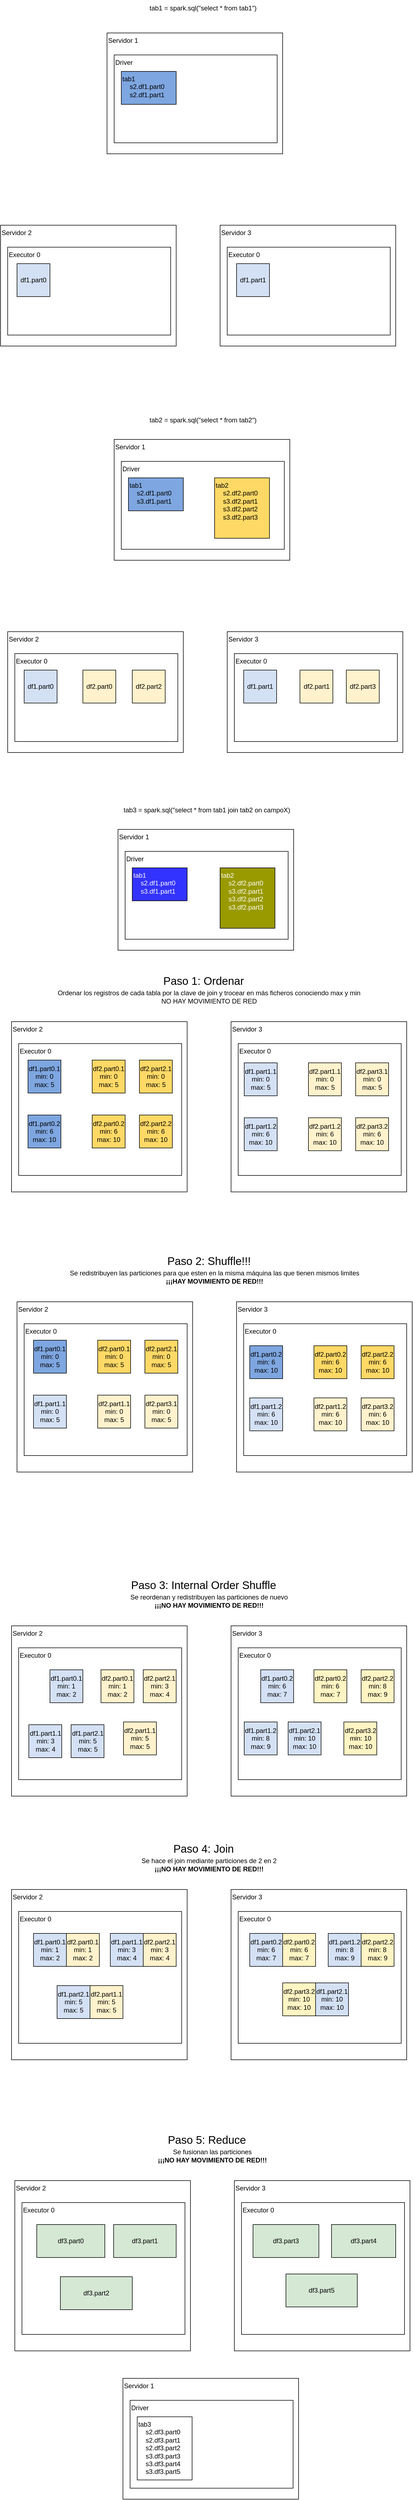 <mxfile version="17.2.1" type="github">
  <diagram id="_XrspDm4CT6pKrm3N8ds" name="Page-1">
    <mxGraphModel dx="1422" dy="762" grid="0" gridSize="10" guides="1" tooltips="1" connect="1" arrows="1" fold="1" page="1" pageScale="1" pageWidth="827" pageHeight="1169" math="0" shadow="0">
      <root>
        <mxCell id="0" />
        <mxCell id="1" parent="0" />
        <mxCell id="gP4Qixjct3OQD2GkQfFc-8" value="Servidor 2" style="rounded=0;whiteSpace=wrap;html=1;verticalAlign=top;align=left;" parent="1" vertex="1">
          <mxGeometry x="60" y="460" width="320" height="220" as="geometry" />
        </mxCell>
        <mxCell id="gP4Qixjct3OQD2GkQfFc-9" value="Executor 0" style="rounded=0;whiteSpace=wrap;html=1;align=left;verticalAlign=top;" parent="1" vertex="1">
          <mxGeometry x="73" y="500" width="297" height="160" as="geometry" />
        </mxCell>
        <mxCell id="gP4Qixjct3OQD2GkQfFc-27" value="Servidor 1" style="rounded=0;whiteSpace=wrap;html=1;verticalAlign=top;align=left;" parent="1" vertex="1">
          <mxGeometry x="254" y="110" width="320" height="220" as="geometry" />
        </mxCell>
        <mxCell id="gP4Qixjct3OQD2GkQfFc-28" value="Driver" style="rounded=0;whiteSpace=wrap;html=1;align=left;verticalAlign=top;" parent="1" vertex="1">
          <mxGeometry x="267" y="150" width="297" height="160" as="geometry" />
        </mxCell>
        <mxCell id="gP4Qixjct3OQD2GkQfFc-29" value="Servidor 3" style="rounded=0;whiteSpace=wrap;html=1;verticalAlign=top;align=left;" parent="1" vertex="1">
          <mxGeometry x="460" y="460" width="320" height="220" as="geometry" />
        </mxCell>
        <mxCell id="gP4Qixjct3OQD2GkQfFc-30" value="Executor 0" style="rounded=0;whiteSpace=wrap;html=1;align=left;verticalAlign=top;" parent="1" vertex="1">
          <mxGeometry x="473" y="500" width="297" height="160" as="geometry" />
        </mxCell>
        <mxCell id="gP4Qixjct3OQD2GkQfFc-32" value="tab1&lt;br&gt;&amp;nbsp; &amp;nbsp; s2.df1.part0&lt;br&gt;&amp;nbsp; &amp;nbsp; s2.df1.part1" style="rounded=0;whiteSpace=wrap;html=1;align=left;verticalAlign=top;fillColor=#7EA6E0;" parent="1" vertex="1">
          <mxGeometry x="280" y="180" width="100" height="60" as="geometry" />
        </mxCell>
        <mxCell id="gP4Qixjct3OQD2GkQfFc-33" value="df1.part0" style="rounded=0;whiteSpace=wrap;html=1;fillColor=#D4E1F5;" parent="1" vertex="1">
          <mxGeometry x="90" y="530" width="60" height="60" as="geometry" />
        </mxCell>
        <mxCell id="gP4Qixjct3OQD2GkQfFc-34" value="df1.part1" style="rounded=0;whiteSpace=wrap;html=1;fillColor=#D4E1F5;" parent="1" vertex="1">
          <mxGeometry x="490" y="530" width="60" height="60" as="geometry" />
        </mxCell>
        <mxCell id="gP4Qixjct3OQD2GkQfFc-35" value="Servidor 2" style="rounded=0;whiteSpace=wrap;html=1;verticalAlign=top;align=left;" parent="1" vertex="1">
          <mxGeometry x="73" y="1200" width="320" height="220" as="geometry" />
        </mxCell>
        <mxCell id="gP4Qixjct3OQD2GkQfFc-36" value="Executor 0" style="rounded=0;whiteSpace=wrap;html=1;align=left;verticalAlign=top;" parent="1" vertex="1">
          <mxGeometry x="86" y="1240" width="297" height="160" as="geometry" />
        </mxCell>
        <mxCell id="gP4Qixjct3OQD2GkQfFc-37" value="Servidor 1" style="rounded=0;whiteSpace=wrap;html=1;verticalAlign=top;align=left;" parent="1" vertex="1">
          <mxGeometry x="267" y="850" width="320" height="220" as="geometry" />
        </mxCell>
        <mxCell id="gP4Qixjct3OQD2GkQfFc-38" value="Driver" style="rounded=0;whiteSpace=wrap;html=1;align=left;verticalAlign=top;" parent="1" vertex="1">
          <mxGeometry x="280" y="890" width="297" height="160" as="geometry" />
        </mxCell>
        <mxCell id="gP4Qixjct3OQD2GkQfFc-39" value="Servidor 3" style="rounded=0;whiteSpace=wrap;html=1;verticalAlign=top;align=left;" parent="1" vertex="1">
          <mxGeometry x="473" y="1200" width="320" height="220" as="geometry" />
        </mxCell>
        <mxCell id="gP4Qixjct3OQD2GkQfFc-40" value="Executor 0" style="rounded=0;whiteSpace=wrap;html=1;align=left;verticalAlign=top;" parent="1" vertex="1">
          <mxGeometry x="486" y="1240" width="297" height="160" as="geometry" />
        </mxCell>
        <mxCell id="gP4Qixjct3OQD2GkQfFc-42" value="tab1&lt;br&gt;&amp;nbsp; &amp;nbsp; s2.df1.part0&lt;br&gt;&amp;nbsp; &amp;nbsp; s3.df1.part1" style="rounded=0;whiteSpace=wrap;html=1;align=left;verticalAlign=top;fillColor=#7EA6E0;" parent="1" vertex="1">
          <mxGeometry x="293" y="920" width="100" height="60" as="geometry" />
        </mxCell>
        <mxCell id="gP4Qixjct3OQD2GkQfFc-43" value="df1.part0" style="rounded=0;whiteSpace=wrap;html=1;fillColor=#D4E1F5;" parent="1" vertex="1">
          <mxGeometry x="103" y="1270" width="60" height="60" as="geometry" />
        </mxCell>
        <mxCell id="gP4Qixjct3OQD2GkQfFc-44" value="df1.part1" style="rounded=0;whiteSpace=wrap;html=1;fillColor=#D4E1F5;" parent="1" vertex="1">
          <mxGeometry x="503" y="1270" width="60" height="60" as="geometry" />
        </mxCell>
        <mxCell id="gP4Qixjct3OQD2GkQfFc-45" value="tab2&lt;br&gt;&amp;nbsp; &amp;nbsp; s2.df2.part0&lt;br&gt;&amp;nbsp; &amp;nbsp; s3.df2.part1&lt;br&gt;&amp;nbsp; &amp;nbsp; s3.df2.part2&lt;br&gt;&amp;nbsp; &amp;nbsp; s3.df2.part3" style="rounded=0;whiteSpace=wrap;html=1;align=left;verticalAlign=top;fillColor=#FFD966;" parent="1" vertex="1">
          <mxGeometry x="450" y="920" width="100" height="110" as="geometry" />
        </mxCell>
        <mxCell id="gP4Qixjct3OQD2GkQfFc-46" value="df2.part0" style="rounded=0;whiteSpace=wrap;html=1;fillColor=#FFF2CC;" parent="1" vertex="1">
          <mxGeometry x="210" y="1270" width="60" height="60" as="geometry" />
        </mxCell>
        <mxCell id="gP4Qixjct3OQD2GkQfFc-47" value="df2.part1" style="rounded=0;whiteSpace=wrap;html=1;fillColor=#FFF2CC;" parent="1" vertex="1">
          <mxGeometry x="605.5" y="1270" width="60" height="60" as="geometry" />
        </mxCell>
        <mxCell id="gP4Qixjct3OQD2GkQfFc-48" value="df2.part2" style="rounded=0;whiteSpace=wrap;html=1;fillColor=#FFF2CC;" parent="1" vertex="1">
          <mxGeometry x="300" y="1270" width="60" height="60" as="geometry" />
        </mxCell>
        <mxCell id="gP4Qixjct3OQD2GkQfFc-49" value="df2.part3" style="rounded=0;whiteSpace=wrap;html=1;fillColor=#FFF2CC;" parent="1" vertex="1">
          <mxGeometry x="690" y="1270" width="60" height="60" as="geometry" />
        </mxCell>
        <mxCell id="gP4Qixjct3OQD2GkQfFc-50" value="Servidor 2" style="rounded=0;whiteSpace=wrap;html=1;verticalAlign=top;align=left;" parent="1" vertex="1">
          <mxGeometry x="80" y="1910" width="320" height="310" as="geometry" />
        </mxCell>
        <mxCell id="gP4Qixjct3OQD2GkQfFc-51" value="Executor 0" style="rounded=0;whiteSpace=wrap;html=1;align=left;verticalAlign=top;" parent="1" vertex="1">
          <mxGeometry x="93" y="1950" width="297" height="240" as="geometry" />
        </mxCell>
        <mxCell id="gP4Qixjct3OQD2GkQfFc-52" value="Servidor 1" style="rounded=0;whiteSpace=wrap;html=1;verticalAlign=top;align=left;" parent="1" vertex="1">
          <mxGeometry x="274" y="1560" width="320" height="220" as="geometry" />
        </mxCell>
        <mxCell id="gP4Qixjct3OQD2GkQfFc-53" value="Driver" style="rounded=0;whiteSpace=wrap;html=1;align=left;verticalAlign=top;" parent="1" vertex="1">
          <mxGeometry x="287" y="1600" width="297" height="160" as="geometry" />
        </mxCell>
        <mxCell id="gP4Qixjct3OQD2GkQfFc-54" value="Servidor 3" style="rounded=0;whiteSpace=wrap;html=1;verticalAlign=top;align=left;" parent="1" vertex="1">
          <mxGeometry x="480" y="1910" width="320" height="310" as="geometry" />
        </mxCell>
        <mxCell id="gP4Qixjct3OQD2GkQfFc-55" value="Executor 0" style="rounded=0;whiteSpace=wrap;html=1;align=left;verticalAlign=top;" parent="1" vertex="1">
          <mxGeometry x="493" y="1950" width="297" height="240" as="geometry" />
        </mxCell>
        <mxCell id="gP4Qixjct3OQD2GkQfFc-56" value="tab3 = spark.sql(&quot;select * from tab1 join tab2 on campoX)" style="text;html=1;strokeColor=none;fillColor=none;align=center;verticalAlign=middle;whiteSpace=wrap;rounded=0;" parent="1" vertex="1">
          <mxGeometry x="185.5" y="1510" width="500" height="30" as="geometry" />
        </mxCell>
        <mxCell id="gP4Qixjct3OQD2GkQfFc-57" value="tab1&lt;br&gt;&amp;nbsp; &amp;nbsp; s2.df1.part0&lt;br&gt;&amp;nbsp; &amp;nbsp; s3.df1.part1" style="rounded=0;whiteSpace=wrap;html=1;align=left;verticalAlign=top;fillColor=#3333FF;fontColor=#FFFFFF;" parent="1" vertex="1">
          <mxGeometry x="300" y="1630" width="100" height="60" as="geometry" />
        </mxCell>
        <mxCell id="gP4Qixjct3OQD2GkQfFc-58" value="df1.part0.1&lt;br&gt;min: 0&lt;br&gt;max: 5" style="rounded=0;whiteSpace=wrap;html=1;fillColor=#7EA6E0;" parent="1" vertex="1">
          <mxGeometry x="110" y="1980" width="60" height="60" as="geometry" />
        </mxCell>
        <mxCell id="gP4Qixjct3OQD2GkQfFc-67" value="tab2 = spark.sql(&quot;select * from tab2&quot;)" style="text;html=1;strokeColor=none;fillColor=none;align=center;verticalAlign=middle;whiteSpace=wrap;rounded=0;" parent="1" vertex="1">
          <mxGeometry x="178.5" y="800" width="500" height="30" as="geometry" />
        </mxCell>
        <mxCell id="gP4Qixjct3OQD2GkQfFc-68" value="tab1 = spark.sql(&quot;select * from tab1&quot;)" style="text;html=1;strokeColor=none;fillColor=none;align=center;verticalAlign=middle;whiteSpace=wrap;rounded=0;" parent="1" vertex="1">
          <mxGeometry x="178.5" y="50" width="500" height="30" as="geometry" />
        </mxCell>
        <mxCell id="gP4Qixjct3OQD2GkQfFc-69" value="tab2&lt;br&gt;&amp;nbsp; &amp;nbsp; s2.df2.part0&lt;br&gt;&amp;nbsp; &amp;nbsp; s3.df2.part1&lt;br&gt;&amp;nbsp; &amp;nbsp; s3.df2.part2&lt;br&gt;&amp;nbsp; &amp;nbsp; s3.df2.part3" style="rounded=0;whiteSpace=wrap;html=1;align=left;verticalAlign=top;fillColor=#999900;fontColor=#FFFFFF;" parent="1" vertex="1">
          <mxGeometry x="460" y="1630" width="100" height="110" as="geometry" />
        </mxCell>
        <mxCell id="gP4Qixjct3OQD2GkQfFc-70" value="Paso 1: Ordenar" style="text;html=1;strokeColor=none;fillColor=none;align=center;verticalAlign=middle;whiteSpace=wrap;rounded=0;fontSize=20;" parent="1" vertex="1">
          <mxGeometry x="280" y="1810" width="300" height="50" as="geometry" />
        </mxCell>
        <mxCell id="gP4Qixjct3OQD2GkQfFc-71" value="Ordenar los registros de cada tabla por la clave de join y trocear en más ficheros conociendo max y min&lt;br&gt;NO HAY MOVIMIENTO DE RED" style="text;html=1;strokeColor=none;fillColor=none;align=center;verticalAlign=middle;whiteSpace=wrap;rounded=0;" parent="1" vertex="1">
          <mxGeometry x="130" y="1850" width="620" height="30" as="geometry" />
        </mxCell>
        <mxCell id="gP4Qixjct3OQD2GkQfFc-72" value="df1.part0.2&lt;br&gt;min: 6&lt;br&gt;max: 10" style="rounded=0;whiteSpace=wrap;html=1;fillColor=#7EA6E0;" parent="1" vertex="1">
          <mxGeometry x="110" y="2080" width="60" height="60" as="geometry" />
        </mxCell>
        <mxCell id="gP4Qixjct3OQD2GkQfFc-73" value="df2.part0.1&lt;br&gt;min: 0&lt;br&gt;max: 5" style="rounded=0;whiteSpace=wrap;html=1;fillColor=#FFD966;" parent="1" vertex="1">
          <mxGeometry x="227" y="1980" width="60" height="60" as="geometry" />
        </mxCell>
        <mxCell id="gP4Qixjct3OQD2GkQfFc-74" value="df2.part0.2&lt;br&gt;min: 6&lt;br&gt;max: 10" style="rounded=0;whiteSpace=wrap;html=1;fillColor=#FFD966;" parent="1" vertex="1">
          <mxGeometry x="227" y="2080" width="60" height="60" as="geometry" />
        </mxCell>
        <mxCell id="gP4Qixjct3OQD2GkQfFc-75" value="df2.part2.1&lt;br&gt;min: 0&lt;br&gt;max: 5" style="rounded=0;whiteSpace=wrap;html=1;fillColor=#FFD966;" parent="1" vertex="1">
          <mxGeometry x="313" y="1980" width="60" height="60" as="geometry" />
        </mxCell>
        <mxCell id="gP4Qixjct3OQD2GkQfFc-76" value="df2.part2.2&lt;br&gt;min: 6&lt;br&gt;max: 10" style="rounded=0;whiteSpace=wrap;html=1;fillColor=#FFD966;" parent="1" vertex="1">
          <mxGeometry x="313" y="2080" width="60" height="60" as="geometry" />
        </mxCell>
        <mxCell id="gP4Qixjct3OQD2GkQfFc-77" value="df1.part1.1&lt;br&gt;min: 0&lt;br&gt;max: 5" style="rounded=0;whiteSpace=wrap;html=1;fillColor=#D4E1F5;" parent="1" vertex="1">
          <mxGeometry x="504" y="1985" width="60" height="60" as="geometry" />
        </mxCell>
        <mxCell id="gP4Qixjct3OQD2GkQfFc-78" value="df1.part1.2&lt;br&gt;min: 6&lt;br&gt;max: 10" style="rounded=0;whiteSpace=wrap;html=1;fillColor=#D4E1F5;" parent="1" vertex="1">
          <mxGeometry x="504" y="2085" width="60" height="60" as="geometry" />
        </mxCell>
        <mxCell id="gP4Qixjct3OQD2GkQfFc-79" value="df2.part1.1&lt;br&gt;min: 0&lt;br&gt;max: 5" style="rounded=0;whiteSpace=wrap;html=1;fillColor=#FFF2CC;" parent="1" vertex="1">
          <mxGeometry x="621" y="1985" width="60" height="60" as="geometry" />
        </mxCell>
        <mxCell id="gP4Qixjct3OQD2GkQfFc-80" value="df2.part1.2&lt;br&gt;min: 6&lt;br&gt;max: 10" style="rounded=0;whiteSpace=wrap;html=1;fillColor=#FFF2CC;" parent="1" vertex="1">
          <mxGeometry x="621" y="2085" width="60" height="60" as="geometry" />
        </mxCell>
        <mxCell id="gP4Qixjct3OQD2GkQfFc-81" value="df2.part3.1&lt;br&gt;min: 0&lt;br&gt;max: 5" style="rounded=0;whiteSpace=wrap;html=1;fillColor=#FFF2CC;" parent="1" vertex="1">
          <mxGeometry x="707" y="1985" width="60" height="60" as="geometry" />
        </mxCell>
        <mxCell id="gP4Qixjct3OQD2GkQfFc-82" value="df2.part3.2&lt;br&gt;min: 6&lt;br&gt;max: 10" style="rounded=0;whiteSpace=wrap;html=1;fillColor=#FFF2CC;" parent="1" vertex="1">
          <mxGeometry x="707" y="2085" width="60" height="60" as="geometry" />
        </mxCell>
        <mxCell id="gP4Qixjct3OQD2GkQfFc-83" value="Servidor 2" style="rounded=0;whiteSpace=wrap;html=1;verticalAlign=top;align=left;" parent="1" vertex="1">
          <mxGeometry x="90" y="2420" width="320" height="310" as="geometry" />
        </mxCell>
        <mxCell id="gP4Qixjct3OQD2GkQfFc-84" value="Executor 0" style="rounded=0;whiteSpace=wrap;html=1;align=left;verticalAlign=top;" parent="1" vertex="1">
          <mxGeometry x="103" y="2460" width="297" height="240" as="geometry" />
        </mxCell>
        <mxCell id="gP4Qixjct3OQD2GkQfFc-87" value="Servidor 3" style="rounded=0;whiteSpace=wrap;html=1;verticalAlign=top;align=left;" parent="1" vertex="1">
          <mxGeometry x="490" y="2420" width="320" height="310" as="geometry" />
        </mxCell>
        <mxCell id="gP4Qixjct3OQD2GkQfFc-88" value="Executor 0" style="rounded=0;whiteSpace=wrap;html=1;align=left;verticalAlign=top;" parent="1" vertex="1">
          <mxGeometry x="503" y="2460" width="297" height="240" as="geometry" />
        </mxCell>
        <mxCell id="gP4Qixjct3OQD2GkQfFc-91" value="df1.part0.1&lt;br&gt;min: 0&lt;br&gt;max: 5" style="rounded=0;whiteSpace=wrap;html=1;fillColor=#7EA6E0;" parent="1" vertex="1">
          <mxGeometry x="120" y="2490" width="60" height="60" as="geometry" />
        </mxCell>
        <mxCell id="gP4Qixjct3OQD2GkQfFc-93" value="Paso 2: Shuffle!!!" style="text;html=1;strokeColor=none;fillColor=none;align=center;verticalAlign=middle;whiteSpace=wrap;rounded=0;fontSize=20;" parent="1" vertex="1">
          <mxGeometry x="290" y="2320" width="300" height="50" as="geometry" />
        </mxCell>
        <mxCell id="gP4Qixjct3OQD2GkQfFc-94" value="Se redistribuyen las particiones para que esten en la misma máquina las que tienen mismos limites&lt;br&gt;&lt;b&gt;¡¡¡HAY MOVIMIENTO DE RED!!!&lt;/b&gt;" style="text;html=1;strokeColor=none;fillColor=none;align=center;verticalAlign=middle;whiteSpace=wrap;rounded=0;" parent="1" vertex="1">
          <mxGeometry x="140" y="2360" width="620" height="30" as="geometry" />
        </mxCell>
        <mxCell id="gP4Qixjct3OQD2GkQfFc-95" value="df1.part0.2&lt;br&gt;min: 6&lt;br&gt;max: 10" style="rounded=0;whiteSpace=wrap;html=1;fillColor=#7EA6E0;" parent="1" vertex="1">
          <mxGeometry x="514" y="2500" width="60" height="60" as="geometry" />
        </mxCell>
        <mxCell id="gP4Qixjct3OQD2GkQfFc-96" value="df2.part0.1&lt;br&gt;min: 0&lt;br&gt;max: 5" style="rounded=0;whiteSpace=wrap;html=1;fillColor=#FFD966;" parent="1" vertex="1">
          <mxGeometry x="237" y="2490" width="60" height="60" as="geometry" />
        </mxCell>
        <mxCell id="gP4Qixjct3OQD2GkQfFc-97" value="df2.part0.2&lt;br&gt;min: 6&lt;br&gt;max: 10" style="rounded=0;whiteSpace=wrap;html=1;fillColor=#FFD966;" parent="1" vertex="1">
          <mxGeometry x="631" y="2500" width="60" height="60" as="geometry" />
        </mxCell>
        <mxCell id="gP4Qixjct3OQD2GkQfFc-98" value="df2.part2.1&lt;br&gt;min: 0&lt;br&gt;max: 5" style="rounded=0;whiteSpace=wrap;html=1;fillColor=#FFD966;" parent="1" vertex="1">
          <mxGeometry x="323" y="2490" width="60" height="60" as="geometry" />
        </mxCell>
        <mxCell id="gP4Qixjct3OQD2GkQfFc-99" value="df2.part2.2&lt;br&gt;min: 6&lt;br&gt;max: 10" style="rounded=0;whiteSpace=wrap;html=1;fillColor=#FFD966;" parent="1" vertex="1">
          <mxGeometry x="717" y="2500" width="60" height="60" as="geometry" />
        </mxCell>
        <mxCell id="gP4Qixjct3OQD2GkQfFc-100" value="df1.part1.1&lt;br&gt;min: 0&lt;br&gt;max: 5" style="rounded=0;whiteSpace=wrap;html=1;fillColor=#D4E1F5;" parent="1" vertex="1">
          <mxGeometry x="120" y="2590" width="60" height="60" as="geometry" />
        </mxCell>
        <mxCell id="gP4Qixjct3OQD2GkQfFc-101" value="df1.part1.2&lt;br&gt;min: 6&lt;br&gt;max: 10" style="rounded=0;whiteSpace=wrap;html=1;fillColor=#D4E1F5;" parent="1" vertex="1">
          <mxGeometry x="514" y="2595" width="60" height="60" as="geometry" />
        </mxCell>
        <mxCell id="gP4Qixjct3OQD2GkQfFc-102" value="df2.part1.1&lt;br&gt;min: 0&lt;br&gt;max: 5" style="rounded=0;whiteSpace=wrap;html=1;fillColor=#FFF2CC;" parent="1" vertex="1">
          <mxGeometry x="237" y="2590" width="60" height="60" as="geometry" />
        </mxCell>
        <mxCell id="gP4Qixjct3OQD2GkQfFc-103" value="df2.part1.2&lt;br&gt;min: 6&lt;br&gt;max: 10" style="rounded=0;whiteSpace=wrap;html=1;fillColor=#FFF2CC;" parent="1" vertex="1">
          <mxGeometry x="631" y="2595" width="60" height="60" as="geometry" />
        </mxCell>
        <mxCell id="gP4Qixjct3OQD2GkQfFc-104" value="df2.part3.1&lt;br&gt;min: 0&lt;br&gt;max: 5" style="rounded=0;whiteSpace=wrap;html=1;fillColor=#FFF2CC;" parent="1" vertex="1">
          <mxGeometry x="323" y="2590" width="60" height="60" as="geometry" />
        </mxCell>
        <mxCell id="gP4Qixjct3OQD2GkQfFc-105" value="df2.part3.2&lt;br&gt;min: 6&lt;br&gt;max: 10" style="rounded=0;whiteSpace=wrap;html=1;fillColor=#FFF2CC;" parent="1" vertex="1">
          <mxGeometry x="717" y="2595" width="60" height="60" as="geometry" />
        </mxCell>
        <mxCell id="gP4Qixjct3OQD2GkQfFc-106" value="Servidor 2" style="rounded=0;whiteSpace=wrap;html=1;verticalAlign=top;align=left;" parent="1" vertex="1">
          <mxGeometry x="80" y="3010" width="320" height="310" as="geometry" />
        </mxCell>
        <mxCell id="gP4Qixjct3OQD2GkQfFc-107" value="Executor 0" style="rounded=0;whiteSpace=wrap;html=1;align=left;verticalAlign=top;" parent="1" vertex="1">
          <mxGeometry x="93" y="3050" width="297" height="240" as="geometry" />
        </mxCell>
        <mxCell id="gP4Qixjct3OQD2GkQfFc-108" value="Servidor 3" style="rounded=0;whiteSpace=wrap;html=1;verticalAlign=top;align=left;" parent="1" vertex="1">
          <mxGeometry x="480" y="3010" width="320" height="310" as="geometry" />
        </mxCell>
        <mxCell id="gP4Qixjct3OQD2GkQfFc-109" value="Executor 0" style="rounded=0;whiteSpace=wrap;html=1;align=left;verticalAlign=top;" parent="1" vertex="1">
          <mxGeometry x="493" y="3050" width="297" height="240" as="geometry" />
        </mxCell>
        <mxCell id="gP4Qixjct3OQD2GkQfFc-111" value="Paso 3: Internal Order Shuffle" style="text;html=1;strokeColor=none;fillColor=none;align=center;verticalAlign=middle;whiteSpace=wrap;rounded=0;fontSize=20;" parent="1" vertex="1">
          <mxGeometry x="280" y="2910" width="300" height="50" as="geometry" />
        </mxCell>
        <mxCell id="gP4Qixjct3OQD2GkQfFc-112" value="Se reordenan y redistribuyen las particiones de nuevo&lt;br&gt;&lt;b&gt;¡¡¡NO HAY MOVIMIENTO DE RED!!!&lt;/b&gt;" style="text;html=1;strokeColor=none;fillColor=none;align=center;verticalAlign=middle;whiteSpace=wrap;rounded=0;" parent="1" vertex="1">
          <mxGeometry x="130" y="2950" width="620" height="30" as="geometry" />
        </mxCell>
        <mxCell id="gP4Qixjct3OQD2GkQfFc-113" value="df1.part0.2&lt;br&gt;min: 6&lt;br&gt;max: 7" style="rounded=0;whiteSpace=wrap;html=1;fillColor=#D4E1F5;" parent="1" vertex="1">
          <mxGeometry x="534" y="3090" width="60" height="60" as="geometry" />
        </mxCell>
        <mxCell id="gP4Qixjct3OQD2GkQfFc-115" value="df2.part0.2&lt;br&gt;min: 6&lt;br&gt;max: 7" style="rounded=0;whiteSpace=wrap;html=1;fillColor=#FFF4C3;" parent="1" vertex="1">
          <mxGeometry x="631" y="3090" width="60" height="60" as="geometry" />
        </mxCell>
        <mxCell id="gP4Qixjct3OQD2GkQfFc-117" value="df2.part2.2&lt;br&gt;min: 8&lt;br&gt;max: 9" style="rounded=0;whiteSpace=wrap;html=1;fillColor=#FFF4C3;" parent="1" vertex="1">
          <mxGeometry x="717" y="3090" width="60" height="60" as="geometry" />
        </mxCell>
        <mxCell id="gP4Qixjct3OQD2GkQfFc-119" value="df1.part1.2&lt;br&gt;min: 8&lt;br&gt;max: 9" style="rounded=0;whiteSpace=wrap;html=1;fillColor=#D4E1F5;" parent="1" vertex="1">
          <mxGeometry x="504" y="3185" width="60" height="60" as="geometry" />
        </mxCell>
        <mxCell id="gP4Qixjct3OQD2GkQfFc-123" value="df2.part3.2&lt;br&gt;min: 10&lt;br&gt;max: 10" style="rounded=0;whiteSpace=wrap;html=1;fillColor=#FFF4C3;" parent="1" vertex="1">
          <mxGeometry x="685.5" y="3185" width="60" height="60" as="geometry" />
        </mxCell>
        <mxCell id="gP4Qixjct3OQD2GkQfFc-128" value="df1.part0.1&lt;br&gt;min: 1&lt;br&gt;max: 2" style="rounded=0;whiteSpace=wrap;html=1;fillColor=#D4E1F5;" parent="1" vertex="1">
          <mxGeometry x="150" y="3090" width="60" height="60" as="geometry" />
        </mxCell>
        <mxCell id="gP4Qixjct3OQD2GkQfFc-129" value="df2.part0.1&lt;br&gt;min: 1&lt;br&gt;max: 2" style="rounded=0;whiteSpace=wrap;html=1;fillColor=#FFF2CC;" parent="1" vertex="1">
          <mxGeometry x="243" y="3090" width="60" height="60" as="geometry" />
        </mxCell>
        <mxCell id="gP4Qixjct3OQD2GkQfFc-130" value="df2.part2.1&lt;br&gt;min: 3&lt;br&gt;max: 4" style="rounded=0;whiteSpace=wrap;html=1;fillColor=#FFF2CC;" parent="1" vertex="1">
          <mxGeometry x="320" y="3090" width="60" height="60" as="geometry" />
        </mxCell>
        <mxCell id="gP4Qixjct3OQD2GkQfFc-131" value="df1.part1.1&lt;br&gt;min: 3&lt;br&gt;max: 4" style="rounded=0;whiteSpace=wrap;html=1;fillColor=#D4E1F5;" parent="1" vertex="1">
          <mxGeometry x="111.5" y="3190" width="60" height="60" as="geometry" />
        </mxCell>
        <mxCell id="gP4Qixjct3OQD2GkQfFc-132" value="df2.part1.1&lt;br&gt;min: 5&lt;br&gt;max: 5" style="rounded=0;whiteSpace=wrap;html=1;fillColor=#FFF2CC;" parent="1" vertex="1">
          <mxGeometry x="284" y="3185" width="60" height="60" as="geometry" />
        </mxCell>
        <mxCell id="gP4Qixjct3OQD2GkQfFc-134" value="df1.part2.1&lt;br&gt;min: 5&lt;br&gt;max: 5" style="rounded=0;whiteSpace=wrap;html=1;fillColor=#D4E1F5;" parent="1" vertex="1">
          <mxGeometry x="188.5" y="3190" width="60" height="60" as="geometry" />
        </mxCell>
        <mxCell id="gP4Qixjct3OQD2GkQfFc-135" value="df1.part2.1&lt;br&gt;min: 10&lt;br&gt;max: 10" style="rounded=0;whiteSpace=wrap;html=1;fillColor=#D4E1F5;" parent="1" vertex="1">
          <mxGeometry x="584" y="3185" width="60" height="60" as="geometry" />
        </mxCell>
        <mxCell id="gP4Qixjct3OQD2GkQfFc-136" value="Servidor 2" style="rounded=0;whiteSpace=wrap;html=1;verticalAlign=top;align=left;" parent="1" vertex="1">
          <mxGeometry x="80" y="3490" width="320" height="310" as="geometry" />
        </mxCell>
        <mxCell id="gP4Qixjct3OQD2GkQfFc-137" value="Executor 0" style="rounded=0;whiteSpace=wrap;html=1;align=left;verticalAlign=top;" parent="1" vertex="1">
          <mxGeometry x="93" y="3530" width="297" height="240" as="geometry" />
        </mxCell>
        <mxCell id="gP4Qixjct3OQD2GkQfFc-138" value="Servidor 3" style="rounded=0;whiteSpace=wrap;html=1;verticalAlign=top;align=left;" parent="1" vertex="1">
          <mxGeometry x="480" y="3490" width="320" height="310" as="geometry" />
        </mxCell>
        <mxCell id="gP4Qixjct3OQD2GkQfFc-139" value="Executor 0" style="rounded=0;whiteSpace=wrap;html=1;align=left;verticalAlign=top;" parent="1" vertex="1">
          <mxGeometry x="493" y="3530" width="297" height="240" as="geometry" />
        </mxCell>
        <mxCell id="gP4Qixjct3OQD2GkQfFc-140" value="Paso 4: Join" style="text;html=1;strokeColor=none;fillColor=none;align=center;verticalAlign=middle;whiteSpace=wrap;rounded=0;fontSize=20;" parent="1" vertex="1">
          <mxGeometry x="280" y="3390" width="300" height="50" as="geometry" />
        </mxCell>
        <mxCell id="gP4Qixjct3OQD2GkQfFc-141" value="Se hace el join mediante particiones de 2 en 2&lt;br&gt;&lt;b&gt;¡¡¡NO HAY MOVIMIENTO DE RED!!!&lt;/b&gt;" style="text;html=1;strokeColor=none;fillColor=none;align=center;verticalAlign=middle;whiteSpace=wrap;rounded=0;" parent="1" vertex="1">
          <mxGeometry x="130" y="3430" width="620" height="30" as="geometry" />
        </mxCell>
        <mxCell id="gP4Qixjct3OQD2GkQfFc-142" value="df1.part0.2&lt;br&gt;min: 6&lt;br&gt;max: 7" style="rounded=0;whiteSpace=wrap;html=1;fillColor=#D4E1F5;" parent="1" vertex="1">
          <mxGeometry x="514" y="3570" width="60" height="60" as="geometry" />
        </mxCell>
        <mxCell id="gP4Qixjct3OQD2GkQfFc-143" value="df2.part0.2&lt;br&gt;min: 6&lt;br&gt;max: 7" style="rounded=0;whiteSpace=wrap;html=1;fillColor=#FFF4C3;" parent="1" vertex="1">
          <mxGeometry x="574" y="3570" width="60" height="60" as="geometry" />
        </mxCell>
        <mxCell id="gP4Qixjct3OQD2GkQfFc-144" value="df2.part2.2&lt;br&gt;min: 8&lt;br&gt;max: 9" style="rounded=0;whiteSpace=wrap;html=1;fillColor=#FFF4C3;" parent="1" vertex="1">
          <mxGeometry x="717" y="3570" width="60" height="60" as="geometry" />
        </mxCell>
        <mxCell id="gP4Qixjct3OQD2GkQfFc-145" value="df1.part1.2&lt;br&gt;min: 8&lt;br&gt;max: 9" style="rounded=0;whiteSpace=wrap;html=1;fillColor=#D4E1F5;" parent="1" vertex="1">
          <mxGeometry x="657" y="3570" width="60" height="60" as="geometry" />
        </mxCell>
        <mxCell id="gP4Qixjct3OQD2GkQfFc-146" value="df2.part3.2&lt;br&gt;min: 10&lt;br&gt;max: 10" style="rounded=0;whiteSpace=wrap;html=1;fillColor=#FFF4C3;" parent="1" vertex="1">
          <mxGeometry x="574" y="3660" width="60" height="60" as="geometry" />
        </mxCell>
        <mxCell id="gP4Qixjct3OQD2GkQfFc-147" value="df1.part0.1&lt;br&gt;min: 1&lt;br&gt;max: 2" style="rounded=0;whiteSpace=wrap;html=1;fillColor=#D4E1F5;" parent="1" vertex="1">
          <mxGeometry x="120" y="3570" width="60" height="60" as="geometry" />
        </mxCell>
        <mxCell id="gP4Qixjct3OQD2GkQfFc-148" value="df2.part0.1&lt;br&gt;min: 1&lt;br&gt;max: 2" style="rounded=0;whiteSpace=wrap;html=1;fillColor=#FFF2CC;" parent="1" vertex="1">
          <mxGeometry x="180" y="3570" width="60" height="60" as="geometry" />
        </mxCell>
        <mxCell id="gP4Qixjct3OQD2GkQfFc-149" value="df2.part2.1&lt;br&gt;min: 3&lt;br&gt;max: 4" style="rounded=0;whiteSpace=wrap;html=1;fillColor=#FFF2CC;" parent="1" vertex="1">
          <mxGeometry x="320" y="3570" width="60" height="60" as="geometry" />
        </mxCell>
        <mxCell id="gP4Qixjct3OQD2GkQfFc-150" value="df1.part1.1&lt;br&gt;min: 3&lt;br&gt;max: 4" style="rounded=0;whiteSpace=wrap;html=1;fillColor=#D4E1F5;" parent="1" vertex="1">
          <mxGeometry x="260" y="3570" width="60" height="60" as="geometry" />
        </mxCell>
        <mxCell id="gP4Qixjct3OQD2GkQfFc-151" value="df2.part1.1&lt;br&gt;min: 5&lt;br&gt;max: 5" style="rounded=0;whiteSpace=wrap;html=1;fillColor=#FFF2CC;" parent="1" vertex="1">
          <mxGeometry x="223" y="3665" width="60" height="60" as="geometry" />
        </mxCell>
        <mxCell id="gP4Qixjct3OQD2GkQfFc-152" value="df1.part2.1&lt;br&gt;min: 5&lt;br&gt;max: 5" style="rounded=0;whiteSpace=wrap;html=1;fillColor=#D4E1F5;" parent="1" vertex="1">
          <mxGeometry x="163" y="3665" width="60" height="60" as="geometry" />
        </mxCell>
        <mxCell id="gP4Qixjct3OQD2GkQfFc-153" value="df1.part2.1&lt;br&gt;min: 10&lt;br&gt;max: 10" style="rounded=0;whiteSpace=wrap;html=1;fillColor=#D4E1F5;" parent="1" vertex="1">
          <mxGeometry x="634" y="3660" width="60" height="60" as="geometry" />
        </mxCell>
        <mxCell id="gP4Qixjct3OQD2GkQfFc-154" value="Servidor 2" style="rounded=0;whiteSpace=wrap;html=1;verticalAlign=top;align=left;" parent="1" vertex="1">
          <mxGeometry x="86" y="4020" width="320" height="310" as="geometry" />
        </mxCell>
        <mxCell id="gP4Qixjct3OQD2GkQfFc-155" value="Executor 0" style="rounded=0;whiteSpace=wrap;html=1;align=left;verticalAlign=top;" parent="1" vertex="1">
          <mxGeometry x="99" y="4060" width="297" height="240" as="geometry" />
        </mxCell>
        <mxCell id="gP4Qixjct3OQD2GkQfFc-156" value="Servidor 3" style="rounded=0;whiteSpace=wrap;html=1;verticalAlign=top;align=left;" parent="1" vertex="1">
          <mxGeometry x="486" y="4020" width="320" height="310" as="geometry" />
        </mxCell>
        <mxCell id="gP4Qixjct3OQD2GkQfFc-157" value="Executor 0" style="rounded=0;whiteSpace=wrap;html=1;align=left;verticalAlign=top;" parent="1" vertex="1">
          <mxGeometry x="499" y="4060" width="297" height="240" as="geometry" />
        </mxCell>
        <mxCell id="gP4Qixjct3OQD2GkQfFc-158" value="Paso 5: Reduce" style="text;html=1;strokeColor=none;fillColor=none;align=center;verticalAlign=middle;whiteSpace=wrap;rounded=0;fontSize=20;" parent="1" vertex="1">
          <mxGeometry x="286" y="3920" width="300" height="50" as="geometry" />
        </mxCell>
        <mxCell id="gP4Qixjct3OQD2GkQfFc-159" value="Se fusionan las particiones&lt;br&gt;&lt;b&gt;¡¡¡NO HAY MOVIMIENTO DE RED!!!&lt;/b&gt;" style="text;html=1;strokeColor=none;fillColor=none;align=center;verticalAlign=middle;whiteSpace=wrap;rounded=0;" parent="1" vertex="1">
          <mxGeometry x="136" y="3960" width="620" height="30" as="geometry" />
        </mxCell>
        <mxCell id="gP4Qixjct3OQD2GkQfFc-160" value="df3.part3" style="rounded=0;whiteSpace=wrap;html=1;fillColor=#D5E8D4;" parent="1" vertex="1">
          <mxGeometry x="520" y="4100" width="120" height="60" as="geometry" />
        </mxCell>
        <mxCell id="gP4Qixjct3OQD2GkQfFc-163" value="df3.part4" style="rounded=0;whiteSpace=wrap;html=1;fillColor=#D5E8D4;" parent="1" vertex="1">
          <mxGeometry x="663" y="4100" width="117" height="60" as="geometry" />
        </mxCell>
        <mxCell id="gP4Qixjct3OQD2GkQfFc-164" value="df3.part5" style="rounded=0;whiteSpace=wrap;html=1;fillColor=#D5E8D4;" parent="1" vertex="1">
          <mxGeometry x="580" y="4190" width="130" height="60" as="geometry" />
        </mxCell>
        <mxCell id="gP4Qixjct3OQD2GkQfFc-165" value="df3.part0" style="rounded=0;whiteSpace=wrap;html=1;fillColor=#D5E8D4;" parent="1" vertex="1">
          <mxGeometry x="126" y="4100" width="124" height="60" as="geometry" />
        </mxCell>
        <mxCell id="gP4Qixjct3OQD2GkQfFc-168" value="df3.part1" style="rounded=0;whiteSpace=wrap;html=1;fillColor=#D5E8D4;" parent="1" vertex="1">
          <mxGeometry x="266" y="4100" width="114" height="60" as="geometry" />
        </mxCell>
        <mxCell id="gP4Qixjct3OQD2GkQfFc-170" value="df3.part2" style="rounded=0;whiteSpace=wrap;html=1;fillColor=#D5E8D4;" parent="1" vertex="1">
          <mxGeometry x="169" y="4195" width="131" height="60" as="geometry" />
        </mxCell>
        <mxCell id="gP4Qixjct3OQD2GkQfFc-172" value="Servidor 1" style="rounded=0;whiteSpace=wrap;html=1;verticalAlign=top;align=left;" parent="1" vertex="1">
          <mxGeometry x="283" y="4380" width="320" height="220" as="geometry" />
        </mxCell>
        <mxCell id="gP4Qixjct3OQD2GkQfFc-173" value="Driver" style="rounded=0;whiteSpace=wrap;html=1;align=left;verticalAlign=top;" parent="1" vertex="1">
          <mxGeometry x="296" y="4420" width="297" height="160" as="geometry" />
        </mxCell>
        <mxCell id="gP4Qixjct3OQD2GkQfFc-174" value="tab3&lt;br&gt;&amp;nbsp; &amp;nbsp; s2.df3.part0&lt;br&gt;&amp;nbsp; &amp;nbsp; s2.df3.part1&lt;br&gt;&amp;nbsp; &amp;nbsp; s2.df3.part2&lt;br&gt;&amp;nbsp; &amp;nbsp; s3.df3.part3&lt;br&gt;&amp;nbsp; &amp;nbsp; s3.df3.part4&lt;br&gt;&amp;nbsp; &amp;nbsp; s3.df3.part5" style="rounded=0;whiteSpace=wrap;html=1;align=left;verticalAlign=top;" parent="1" vertex="1">
          <mxGeometry x="309" y="4450" width="100" height="115" as="geometry" />
        </mxCell>
      </root>
    </mxGraphModel>
  </diagram>
</mxfile>
